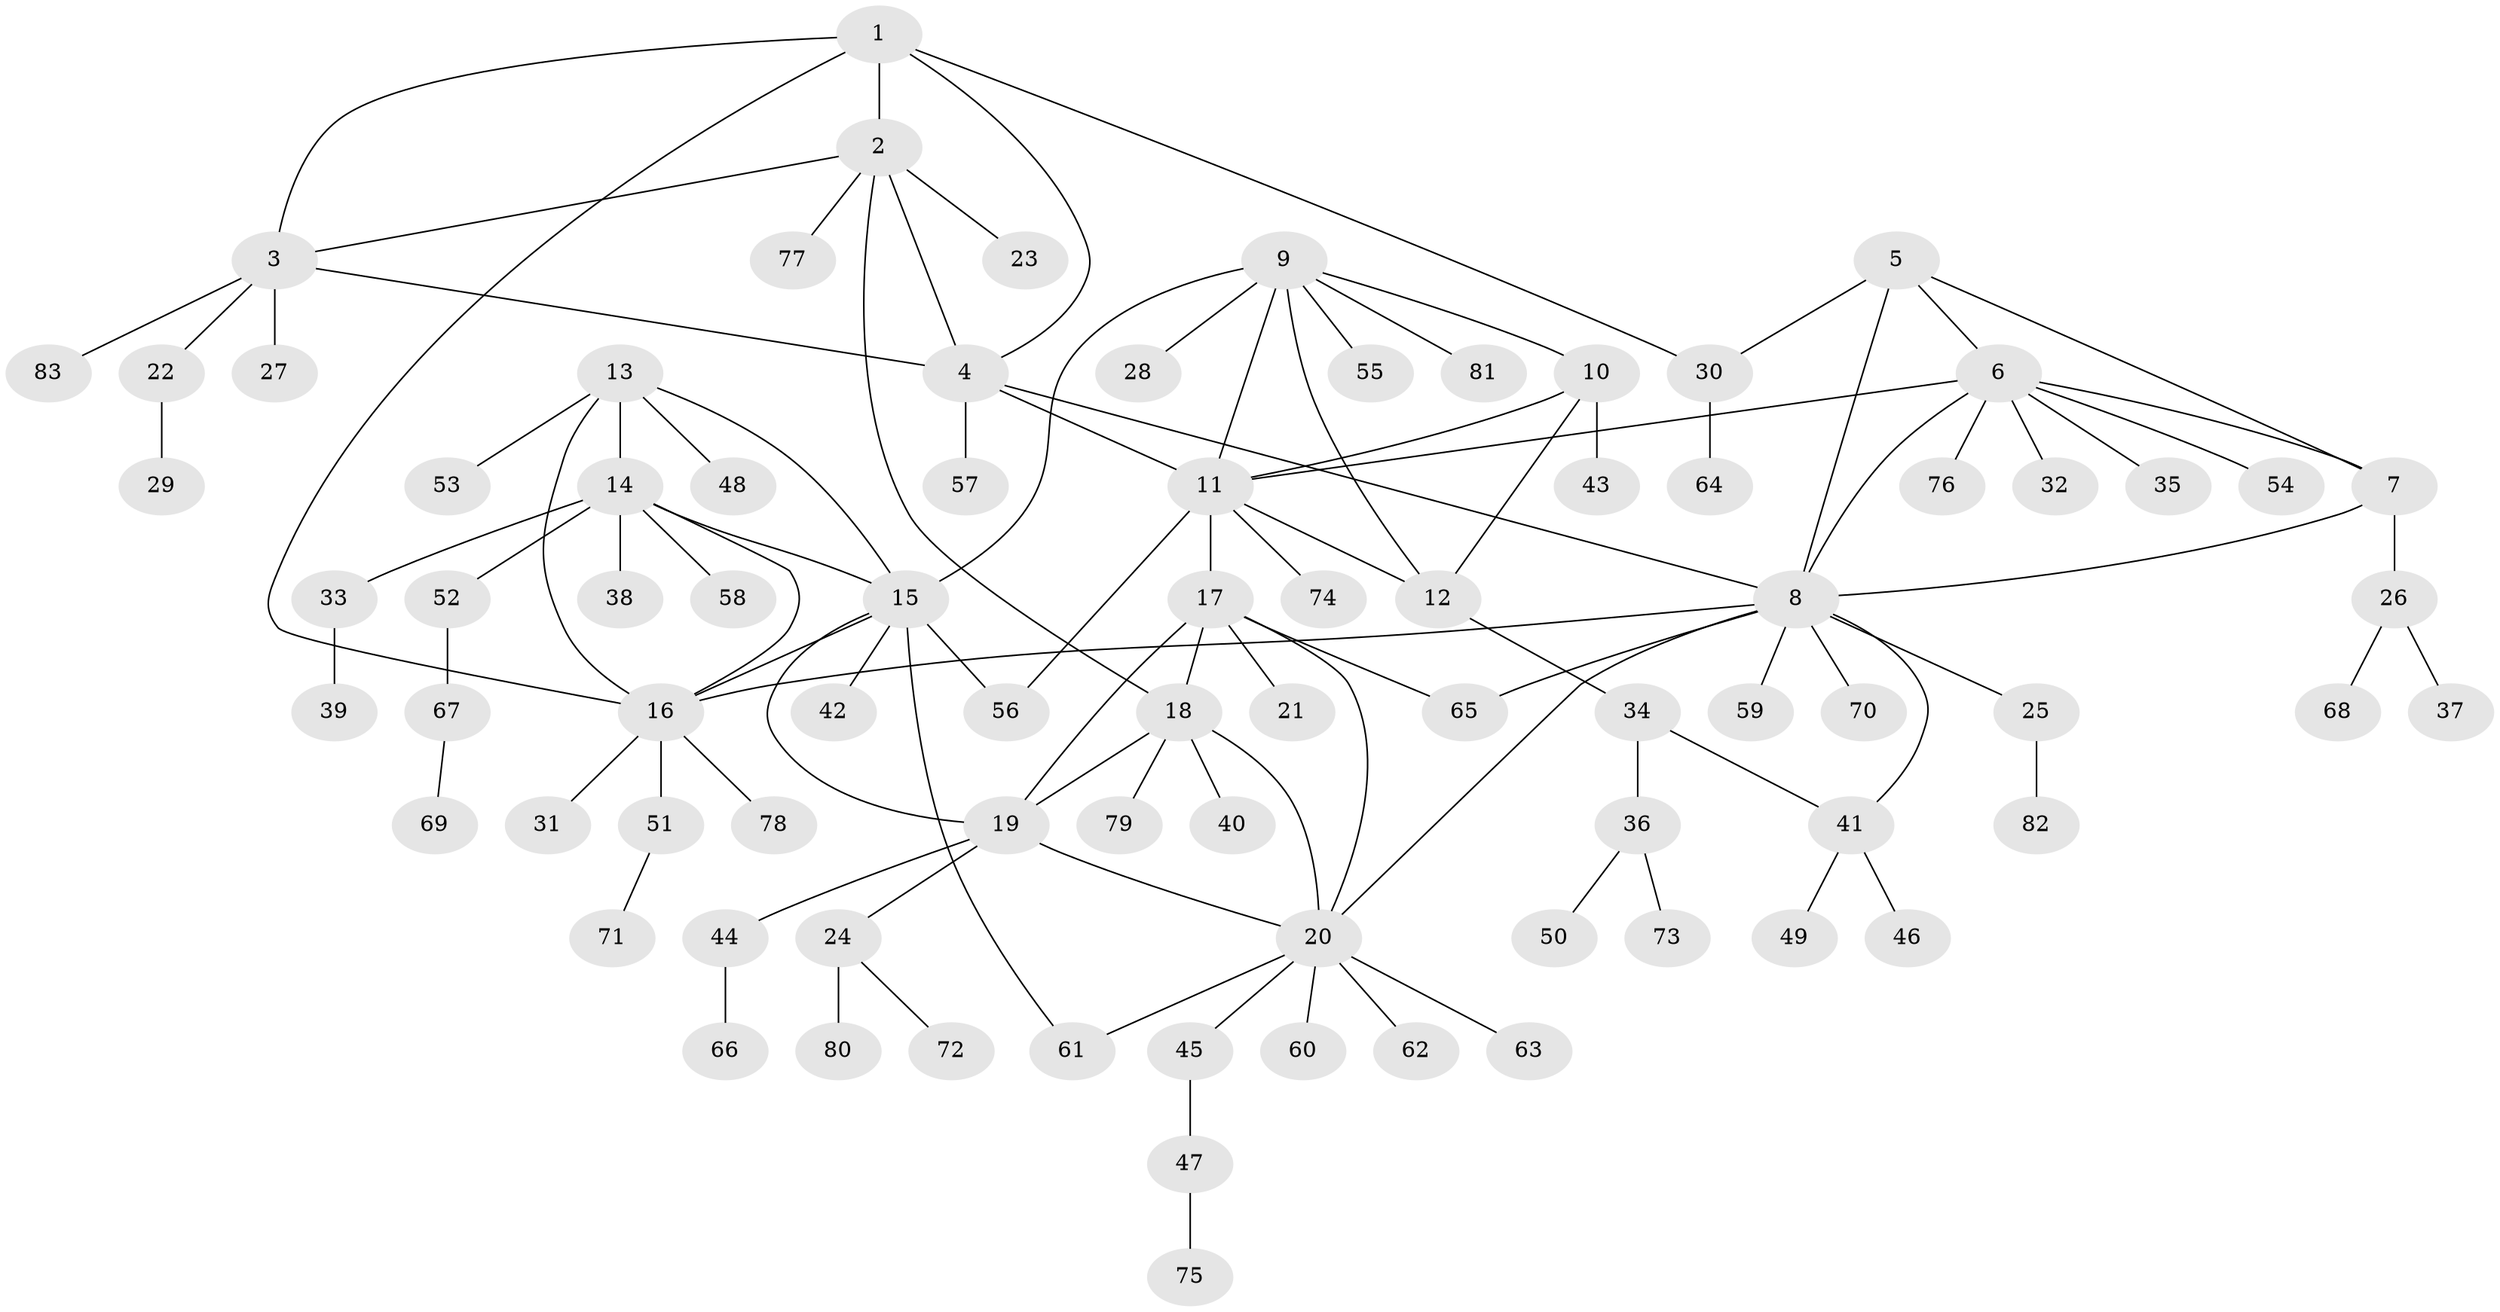 // coarse degree distribution, {7: 0.05172413793103448, 6: 0.017241379310344827, 3: 0.034482758620689655, 14: 0.017241379310344827, 10: 0.034482758620689655, 11: 0.017241379310344827, 1: 0.6551724137931034, 2: 0.1724137931034483}
// Generated by graph-tools (version 1.1) at 2025/57/03/04/25 21:57:19]
// undirected, 83 vertices, 108 edges
graph export_dot {
graph [start="1"]
  node [color=gray90,style=filled];
  1;
  2;
  3;
  4;
  5;
  6;
  7;
  8;
  9;
  10;
  11;
  12;
  13;
  14;
  15;
  16;
  17;
  18;
  19;
  20;
  21;
  22;
  23;
  24;
  25;
  26;
  27;
  28;
  29;
  30;
  31;
  32;
  33;
  34;
  35;
  36;
  37;
  38;
  39;
  40;
  41;
  42;
  43;
  44;
  45;
  46;
  47;
  48;
  49;
  50;
  51;
  52;
  53;
  54;
  55;
  56;
  57;
  58;
  59;
  60;
  61;
  62;
  63;
  64;
  65;
  66;
  67;
  68;
  69;
  70;
  71;
  72;
  73;
  74;
  75;
  76;
  77;
  78;
  79;
  80;
  81;
  82;
  83;
  1 -- 2;
  1 -- 3;
  1 -- 4;
  1 -- 16;
  1 -- 30;
  2 -- 3;
  2 -- 4;
  2 -- 18;
  2 -- 23;
  2 -- 77;
  3 -- 4;
  3 -- 22;
  3 -- 27;
  3 -- 83;
  4 -- 8;
  4 -- 11;
  4 -- 57;
  5 -- 6;
  5 -- 7;
  5 -- 8;
  5 -- 30;
  6 -- 7;
  6 -- 8;
  6 -- 11;
  6 -- 32;
  6 -- 35;
  6 -- 54;
  6 -- 76;
  7 -- 8;
  7 -- 26;
  8 -- 16;
  8 -- 20;
  8 -- 25;
  8 -- 41;
  8 -- 59;
  8 -- 65;
  8 -- 70;
  9 -- 10;
  9 -- 11;
  9 -- 12;
  9 -- 15;
  9 -- 28;
  9 -- 55;
  9 -- 81;
  10 -- 11;
  10 -- 12;
  10 -- 43;
  11 -- 12;
  11 -- 17;
  11 -- 56;
  11 -- 74;
  12 -- 34;
  13 -- 14;
  13 -- 15;
  13 -- 16;
  13 -- 48;
  13 -- 53;
  14 -- 15;
  14 -- 16;
  14 -- 33;
  14 -- 38;
  14 -- 52;
  14 -- 58;
  15 -- 16;
  15 -- 19;
  15 -- 42;
  15 -- 56;
  15 -- 61;
  16 -- 31;
  16 -- 51;
  16 -- 78;
  17 -- 18;
  17 -- 19;
  17 -- 20;
  17 -- 21;
  17 -- 65;
  18 -- 19;
  18 -- 20;
  18 -- 40;
  18 -- 79;
  19 -- 20;
  19 -- 24;
  19 -- 44;
  20 -- 45;
  20 -- 60;
  20 -- 61;
  20 -- 62;
  20 -- 63;
  22 -- 29;
  24 -- 72;
  24 -- 80;
  25 -- 82;
  26 -- 37;
  26 -- 68;
  30 -- 64;
  33 -- 39;
  34 -- 36;
  34 -- 41;
  36 -- 50;
  36 -- 73;
  41 -- 46;
  41 -- 49;
  44 -- 66;
  45 -- 47;
  47 -- 75;
  51 -- 71;
  52 -- 67;
  67 -- 69;
}
